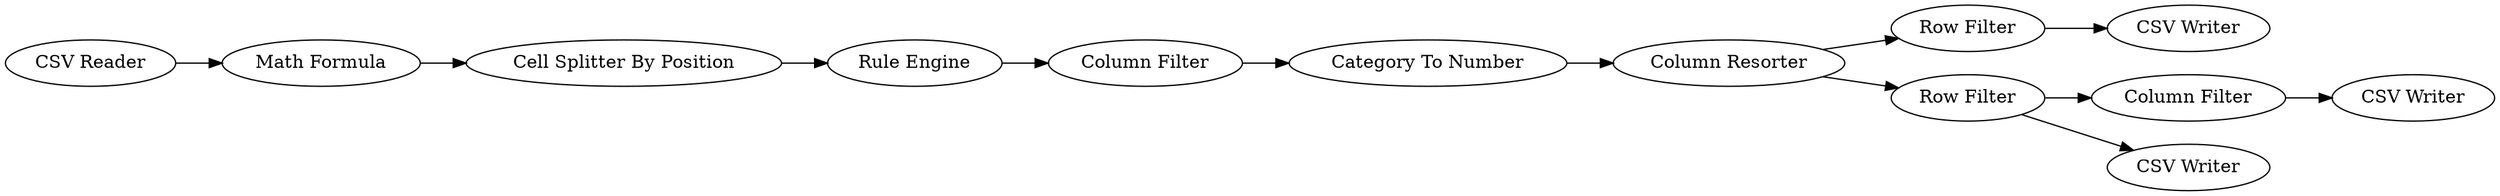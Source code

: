 digraph {
	"-3077944802529278888_3" [label="Cell Splitter By Position"]
	"-3077944802529278888_12" [label="CSV Writer"]
	"-3077944802529278888_9" [label="CSV Writer"]
	"-3077944802529278888_7" [label="Row Filter"]
	"-3077944802529278888_2" [label="Math Formula"]
	"-3077944802529278888_8" [label="Row Filter"]
	"-3077944802529278888_6" [label="Column Resorter"]
	"-3077944802529278888_11" [label="Column Filter"]
	"-3077944802529278888_10" [label="CSV Writer"]
	"-3077944802529278888_5" [label="Column Filter"]
	"-3077944802529278888_1" [label="CSV Reader"]
	"-3077944802529278888_4" [label="Rule Engine"]
	"-3077944802529278888_13" [label="Category To Number"]
	"-3077944802529278888_8" -> "-3077944802529278888_10"
	"-3077944802529278888_8" -> "-3077944802529278888_11"
	"-3077944802529278888_11" -> "-3077944802529278888_12"
	"-3077944802529278888_2" -> "-3077944802529278888_3"
	"-3077944802529278888_3" -> "-3077944802529278888_4"
	"-3077944802529278888_13" -> "-3077944802529278888_6"
	"-3077944802529278888_4" -> "-3077944802529278888_5"
	"-3077944802529278888_7" -> "-3077944802529278888_9"
	"-3077944802529278888_1" -> "-3077944802529278888_2"
	"-3077944802529278888_6" -> "-3077944802529278888_7"
	"-3077944802529278888_6" -> "-3077944802529278888_8"
	"-3077944802529278888_5" -> "-3077944802529278888_13"
	rankdir=LR
}
